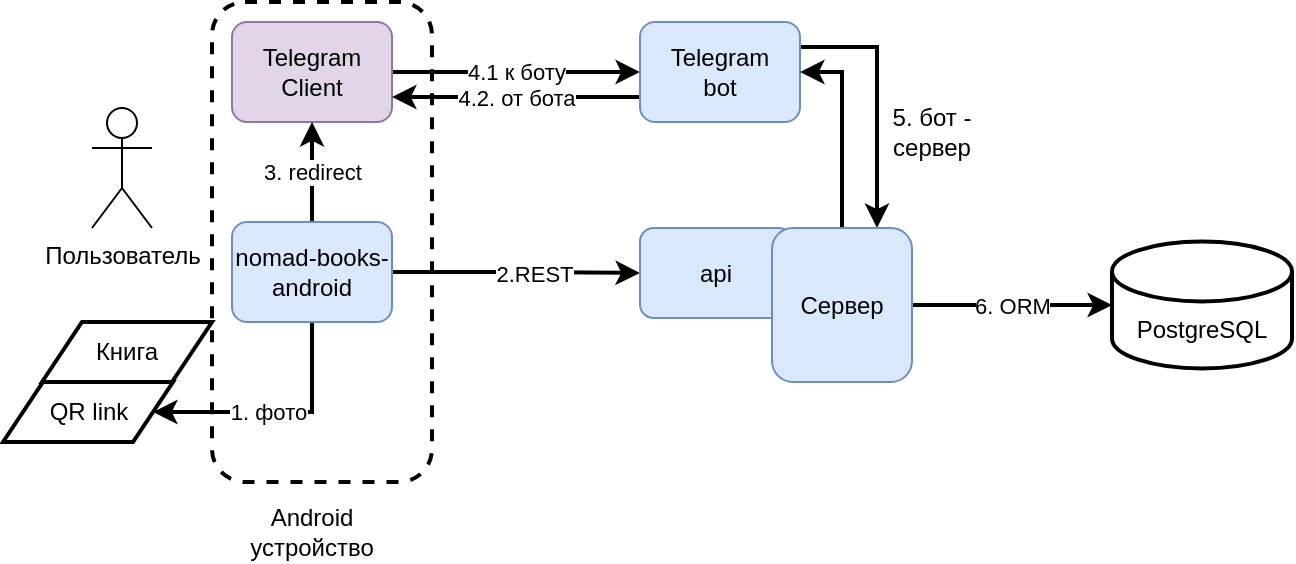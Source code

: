 <mxfile version="20.8.20" type="device"><diagram name="Страница 1" id="XTCnJSo18OniEoUqCoR3"><mxGraphModel dx="1216" dy="703" grid="1" gridSize="10" guides="1" tooltips="1" connect="1" arrows="1" fold="1" page="1" pageScale="1" pageWidth="827" pageHeight="1169" math="0" shadow="0"><root><mxCell id="0"/><mxCell id="1" parent="0"/><mxCell id="-Beo_oDn-tiVLwZz5uei-5" value="" style="rounded=1;whiteSpace=wrap;html=1;fillColor=none;dashed=1;strokeWidth=2;" vertex="1" parent="1"><mxGeometry x="160" y="10" width="110" height="240" as="geometry"/></mxCell><mxCell id="-Beo_oDn-tiVLwZz5uei-7" value="Пользователь" style="shape=umlActor;verticalLabelPosition=bottom;verticalAlign=top;html=1;outlineConnect=0;" vertex="1" parent="1"><mxGeometry x="100" y="63" width="30" height="60" as="geometry"/></mxCell><mxCell id="-Beo_oDn-tiVLwZz5uei-11" value="4.1 к боту" style="edgeStyle=orthogonalEdgeStyle;rounded=0;orthogonalLoop=1;jettySize=auto;html=1;exitX=1;exitY=0.5;exitDx=0;exitDy=0;entryX=0;entryY=0.5;entryDx=0;entryDy=0;strokeWidth=2;" edge="1" parent="1" source="-Beo_oDn-tiVLwZz5uei-8" target="-Beo_oDn-tiVLwZz5uei-10"><mxGeometry relative="1" as="geometry"/></mxCell><mxCell id="-Beo_oDn-tiVLwZz5uei-8" value="Telegram&lt;br&gt;Client" style="rounded=1;whiteSpace=wrap;html=1;fillColor=#e1d5e7;strokeColor=#9673a6;" vertex="1" parent="1"><mxGeometry x="170" y="20" width="80" height="50" as="geometry"/></mxCell><mxCell id="-Beo_oDn-tiVLwZz5uei-22" style="edgeStyle=orthogonalEdgeStyle;rounded=0;orthogonalLoop=1;jettySize=auto;html=1;exitX=1;exitY=0.5;exitDx=0;exitDy=0;strokeWidth=2;" edge="1" parent="1" source="-Beo_oDn-tiVLwZz5uei-9" target="-Beo_oDn-tiVLwZz5uei-15"><mxGeometry relative="1" as="geometry"/></mxCell><mxCell id="-Beo_oDn-tiVLwZz5uei-50" value="2.REST" style="edgeLabel;html=1;align=center;verticalAlign=middle;resizable=0;points=[];" vertex="1" connectable="0" parent="-Beo_oDn-tiVLwZz5uei-22"><mxGeometry x="0.139" relative="1" as="geometry"><mxPoint as="offset"/></mxGeometry></mxCell><mxCell id="-Beo_oDn-tiVLwZz5uei-46" style="edgeStyle=orthogonalEdgeStyle;rounded=0;orthogonalLoop=1;jettySize=auto;html=1;exitX=0.5;exitY=1;exitDx=0;exitDy=0;entryX=1;entryY=0.5;entryDx=0;entryDy=0;strokeWidth=2;" edge="1" parent="1" source="-Beo_oDn-tiVLwZz5uei-9" target="-Beo_oDn-tiVLwZz5uei-39"><mxGeometry relative="1" as="geometry"><Array as="points"><mxPoint x="210" y="215"/></Array></mxGeometry></mxCell><mxCell id="-Beo_oDn-tiVLwZz5uei-48" value="1. фото" style="edgeLabel;html=1;align=center;verticalAlign=middle;resizable=0;points=[];" vertex="1" connectable="0" parent="-Beo_oDn-tiVLwZz5uei-46"><mxGeometry x="0.07" y="1" relative="1" as="geometry"><mxPoint x="-1" y="-1" as="offset"/></mxGeometry></mxCell><mxCell id="-Beo_oDn-tiVLwZz5uei-49" value="3. redirect" style="edgeStyle=orthogonalEdgeStyle;rounded=0;orthogonalLoop=1;jettySize=auto;html=1;exitX=0.5;exitY=0;exitDx=0;exitDy=0;strokeWidth=2;" edge="1" parent="1" source="-Beo_oDn-tiVLwZz5uei-9" target="-Beo_oDn-tiVLwZz5uei-8"><mxGeometry relative="1" as="geometry"/></mxCell><mxCell id="-Beo_oDn-tiVLwZz5uei-9" value="nomad-books-android" style="rounded=1;whiteSpace=wrap;html=1;fillColor=#dae8fc;strokeColor=#6c8ebf;" vertex="1" parent="1"><mxGeometry x="170" y="120" width="80" height="50" as="geometry"/></mxCell><mxCell id="-Beo_oDn-tiVLwZz5uei-12" value="4.2. от бота" style="edgeStyle=orthogonalEdgeStyle;rounded=0;orthogonalLoop=1;jettySize=auto;html=1;exitX=0;exitY=0.75;exitDx=0;exitDy=0;entryX=1;entryY=0.75;entryDx=0;entryDy=0;strokeWidth=2;" edge="1" parent="1" source="-Beo_oDn-tiVLwZz5uei-10" target="-Beo_oDn-tiVLwZz5uei-8"><mxGeometry relative="1" as="geometry"/></mxCell><mxCell id="-Beo_oDn-tiVLwZz5uei-31" style="edgeStyle=orthogonalEdgeStyle;rounded=0;orthogonalLoop=1;jettySize=auto;html=1;exitX=1;exitY=0.25;exitDx=0;exitDy=0;entryX=0.75;entryY=0;entryDx=0;entryDy=0;strokeWidth=2;" edge="1" parent="1" source="-Beo_oDn-tiVLwZz5uei-10" target="-Beo_oDn-tiVLwZz5uei-18"><mxGeometry relative="1" as="geometry"/></mxCell><mxCell id="-Beo_oDn-tiVLwZz5uei-10" value="Telegram&lt;br&gt;bot" style="rounded=1;whiteSpace=wrap;html=1;fillColor=#dae8fc;strokeColor=#6c8ebf;" vertex="1" parent="1"><mxGeometry x="374" y="20" width="80" height="50" as="geometry"/></mxCell><mxCell id="-Beo_oDn-tiVLwZz5uei-15" value="api" style="rounded=1;whiteSpace=wrap;html=1;fillColor=#dae8fc;strokeColor=#6c8ebf;" vertex="1" parent="1"><mxGeometry x="374" y="123" width="76" height="45" as="geometry"/></mxCell><mxCell id="-Beo_oDn-tiVLwZz5uei-32" style="edgeStyle=orthogonalEdgeStyle;rounded=0;orthogonalLoop=1;jettySize=auto;html=1;exitX=0.5;exitY=0;exitDx=0;exitDy=0;entryX=1;entryY=0.5;entryDx=0;entryDy=0;strokeWidth=2;" edge="1" parent="1" source="-Beo_oDn-tiVLwZz5uei-18" target="-Beo_oDn-tiVLwZz5uei-10"><mxGeometry relative="1" as="geometry"/></mxCell><mxCell id="-Beo_oDn-tiVLwZz5uei-33" value="6. ORM" style="edgeStyle=orthogonalEdgeStyle;rounded=0;orthogonalLoop=1;jettySize=auto;html=1;exitX=1;exitY=0.5;exitDx=0;exitDy=0;strokeWidth=2;" edge="1" parent="1" source="-Beo_oDn-tiVLwZz5uei-18" target="-Beo_oDn-tiVLwZz5uei-26"><mxGeometry relative="1" as="geometry"/></mxCell><mxCell id="-Beo_oDn-tiVLwZz5uei-18" value="Сервер" style="rounded=1;whiteSpace=wrap;html=1;fillColor=#dae8fc;strokeColor=#6c8ebf;" vertex="1" parent="1"><mxGeometry x="440" y="123" width="70" height="77" as="geometry"/></mxCell><mxCell id="-Beo_oDn-tiVLwZz5uei-26" value="PostgreSQL" style="shape=cylinder3;whiteSpace=wrap;html=1;boundedLbl=1;backgroundOutline=1;size=15;strokeWidth=2;fillColor=default;" vertex="1" parent="1"><mxGeometry x="610" y="129.75" width="90" height="63.5" as="geometry"/></mxCell><mxCell id="-Beo_oDn-tiVLwZz5uei-35" value="Книга" style="shape=parallelogram;perimeter=parallelogramPerimeter;whiteSpace=wrap;html=1;fixedSize=1;strokeWidth=2;fillColor=default;" vertex="1" parent="1"><mxGeometry x="75" y="170" width="85" height="30" as="geometry"/></mxCell><mxCell id="-Beo_oDn-tiVLwZz5uei-39" value="QR link" style="shape=parallelogram;perimeter=parallelogramPerimeter;whiteSpace=wrap;html=1;fixedSize=1;strokeWidth=2;fillColor=default;" vertex="1" parent="1"><mxGeometry x="55.5" y="200" width="85" height="30" as="geometry"/></mxCell><mxCell id="-Beo_oDn-tiVLwZz5uei-51" value="Android&lt;br&gt;устройство" style="text;html=1;strokeColor=none;fillColor=none;align=center;verticalAlign=middle;whiteSpace=wrap;rounded=0;" vertex="1" parent="1"><mxGeometry x="180" y="260" width="60" height="30" as="geometry"/></mxCell><mxCell id="-Beo_oDn-tiVLwZz5uei-52" value="5. бот - сервер" style="text;html=1;strokeColor=none;fillColor=none;align=center;verticalAlign=middle;whiteSpace=wrap;rounded=0;" vertex="1" parent="1"><mxGeometry x="490" y="60" width="60" height="30" as="geometry"/></mxCell></root></mxGraphModel></diagram></mxfile>